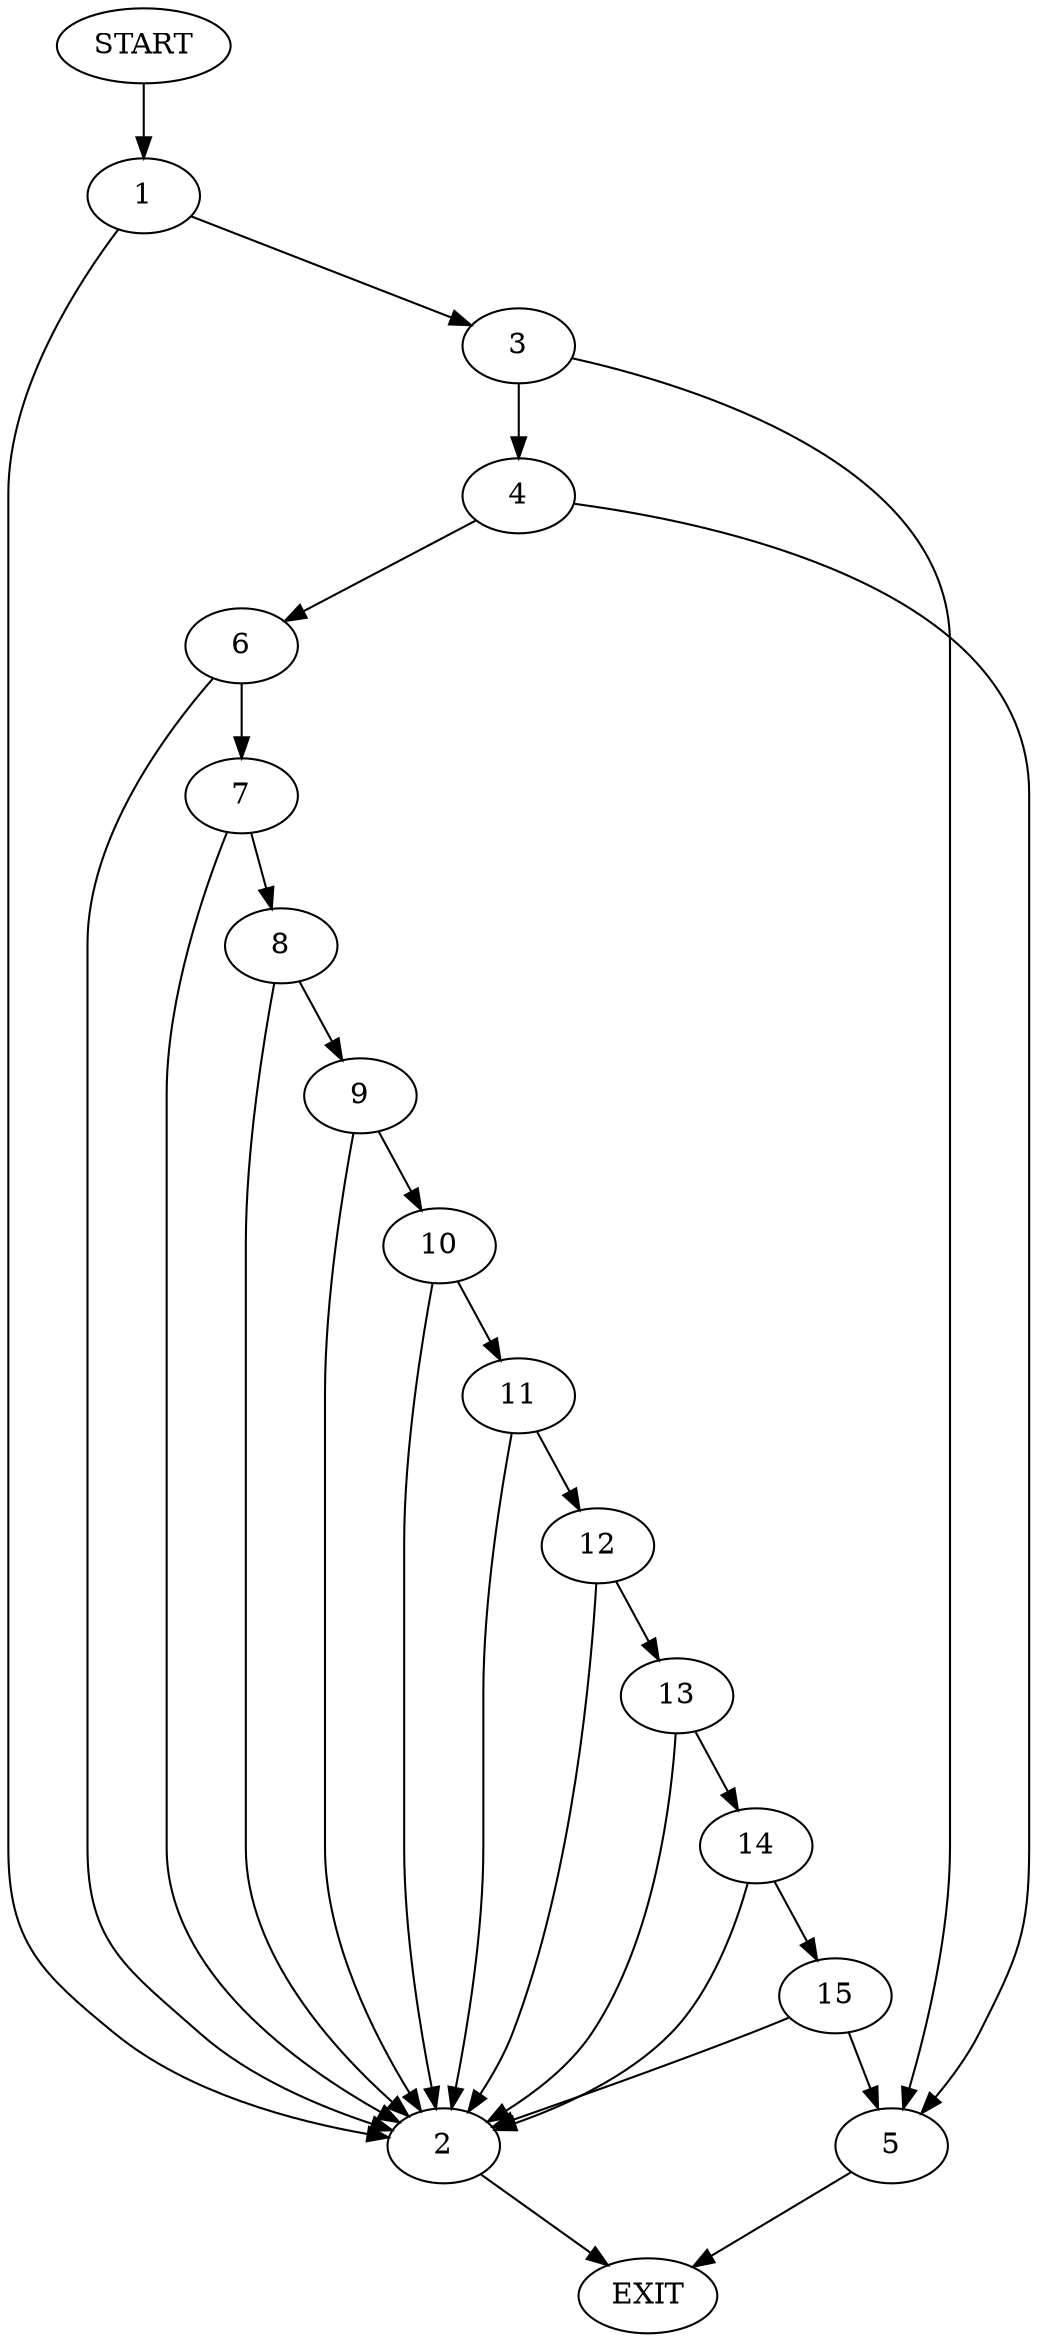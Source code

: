 digraph {
0 [label="START"]
16 [label="EXIT"]
0 -> 1
1 -> 2
1 -> 3
3 -> 4
3 -> 5
2 -> 16
4 -> 5
4 -> 6
5 -> 16
6 -> 2
6 -> 7
7 -> 2
7 -> 8
8 -> 2
8 -> 9
9 -> 2
9 -> 10
10 -> 2
10 -> 11
11 -> 2
11 -> 12
12 -> 2
12 -> 13
13 -> 2
13 -> 14
14 -> 2
14 -> 15
15 -> 2
15 -> 5
}

